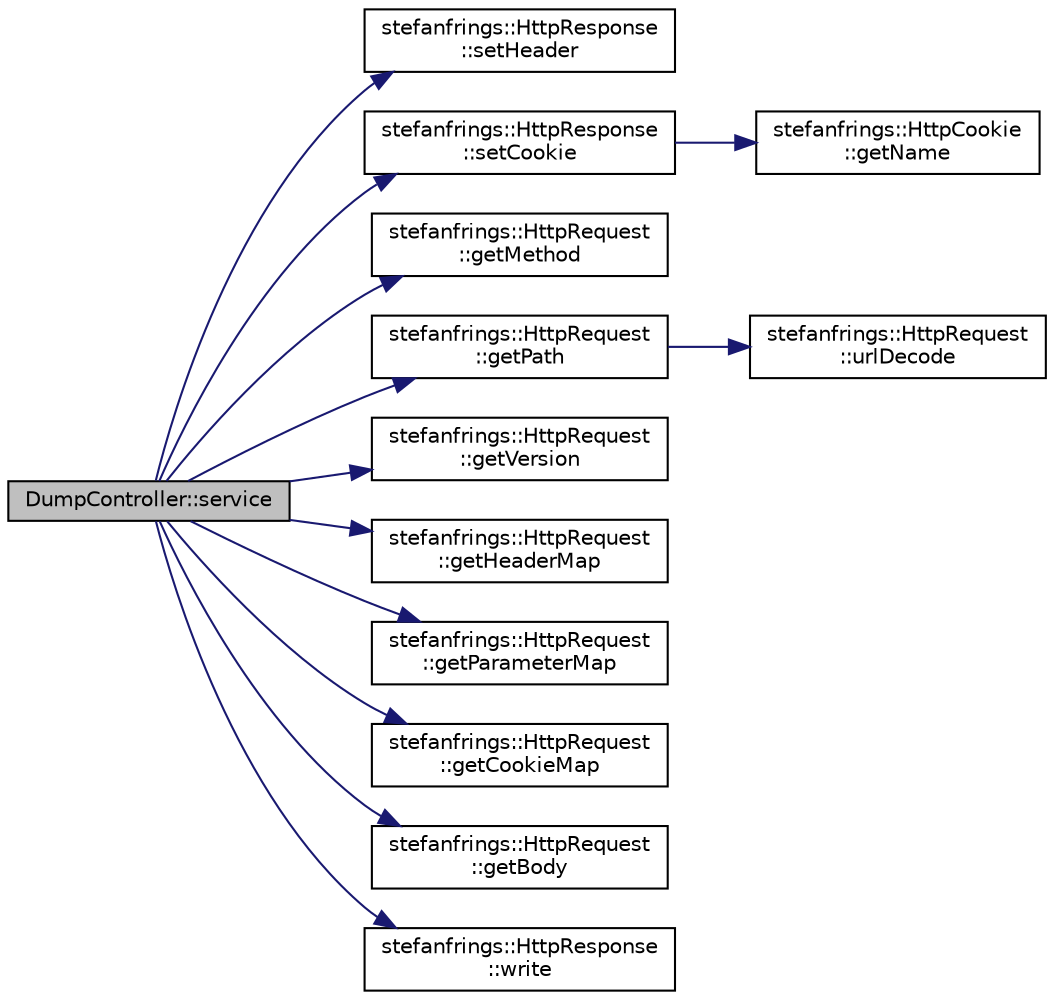 digraph "DumpController::service"
{
  edge [fontname="Helvetica",fontsize="10",labelfontname="Helvetica",labelfontsize="10"];
  node [fontname="Helvetica",fontsize="10",shape=record];
  rankdir="LR";
  Node2 [label="DumpController::service",height=0.2,width=0.4,color="black", fillcolor="grey75", style="filled", fontcolor="black"];
  Node2 -> Node3 [color="midnightblue",fontsize="10",style="solid",fontname="Helvetica"];
  Node3 [label="stefanfrings::HttpResponse\l::setHeader",height=0.2,width=0.4,color="black", fillcolor="white", style="filled",URL="$classstefanfrings_1_1_http_response.html#a41029ee24e05e419e6da7ea970bc3724"];
  Node2 -> Node4 [color="midnightblue",fontsize="10",style="solid",fontname="Helvetica"];
  Node4 [label="stefanfrings::HttpResponse\l::setCookie",height=0.2,width=0.4,color="black", fillcolor="white", style="filled",URL="$classstefanfrings_1_1_http_response.html#ac32c7fcc332d3f834ec88ae06b2e7d63"];
  Node4 -> Node5 [color="midnightblue",fontsize="10",style="solid",fontname="Helvetica"];
  Node5 [label="stefanfrings::HttpCookie\l::getName",height=0.2,width=0.4,color="black", fillcolor="white", style="filled",URL="$classstefanfrings_1_1_http_cookie.html#abecd0373e90e3701e82bb4dc630c54a7"];
  Node2 -> Node6 [color="midnightblue",fontsize="10",style="solid",fontname="Helvetica"];
  Node6 [label="stefanfrings::HttpRequest\l::getMethod",height=0.2,width=0.4,color="black", fillcolor="white", style="filled",URL="$classstefanfrings_1_1_http_request.html#ae3c92d9c0f5279c6d5b1bfdb47aaa5e0"];
  Node2 -> Node7 [color="midnightblue",fontsize="10",style="solid",fontname="Helvetica"];
  Node7 [label="stefanfrings::HttpRequest\l::getPath",height=0.2,width=0.4,color="black", fillcolor="white", style="filled",URL="$classstefanfrings_1_1_http_request.html#a9e9f87cc06cdeae2ca03c97d576c217b"];
  Node7 -> Node8 [color="midnightblue",fontsize="10",style="solid",fontname="Helvetica"];
  Node8 [label="stefanfrings::HttpRequest\l::urlDecode",height=0.2,width=0.4,color="black", fillcolor="white", style="filled",URL="$classstefanfrings_1_1_http_request.html#a83651afcea6094403fb7cdb2d947cd0c"];
  Node2 -> Node9 [color="midnightblue",fontsize="10",style="solid",fontname="Helvetica"];
  Node9 [label="stefanfrings::HttpRequest\l::getVersion",height=0.2,width=0.4,color="black", fillcolor="white", style="filled",URL="$classstefanfrings_1_1_http_request.html#adfd550673eb70a6477b0c04eb2023bad"];
  Node2 -> Node10 [color="midnightblue",fontsize="10",style="solid",fontname="Helvetica"];
  Node10 [label="stefanfrings::HttpRequest\l::getHeaderMap",height=0.2,width=0.4,color="black", fillcolor="white", style="filled",URL="$classstefanfrings_1_1_http_request.html#a14a7f04cbe53ffc8d54c9b21fbd55704"];
  Node2 -> Node11 [color="midnightblue",fontsize="10",style="solid",fontname="Helvetica"];
  Node11 [label="stefanfrings::HttpRequest\l::getParameterMap",height=0.2,width=0.4,color="black", fillcolor="white", style="filled",URL="$classstefanfrings_1_1_http_request.html#a25c8d4b0ff23dc67bbbbb2b03bba3a5b"];
  Node2 -> Node12 [color="midnightblue",fontsize="10",style="solid",fontname="Helvetica"];
  Node12 [label="stefanfrings::HttpRequest\l::getCookieMap",height=0.2,width=0.4,color="black", fillcolor="white", style="filled",URL="$classstefanfrings_1_1_http_request.html#a408b9110494fbeb1d5e1140bc2a49112"];
  Node2 -> Node13 [color="midnightblue",fontsize="10",style="solid",fontname="Helvetica"];
  Node13 [label="stefanfrings::HttpRequest\l::getBody",height=0.2,width=0.4,color="black", fillcolor="white", style="filled",URL="$classstefanfrings_1_1_http_request.html#abbeb8becf2709b15be3096bcd3b85181"];
  Node2 -> Node14 [color="midnightblue",fontsize="10",style="solid",fontname="Helvetica"];
  Node14 [label="stefanfrings::HttpResponse\l::write",height=0.2,width=0.4,color="black", fillcolor="white", style="filled",URL="$classstefanfrings_1_1_http_response.html#a6e49919cc568835ca6d81fec02533260"];
}
